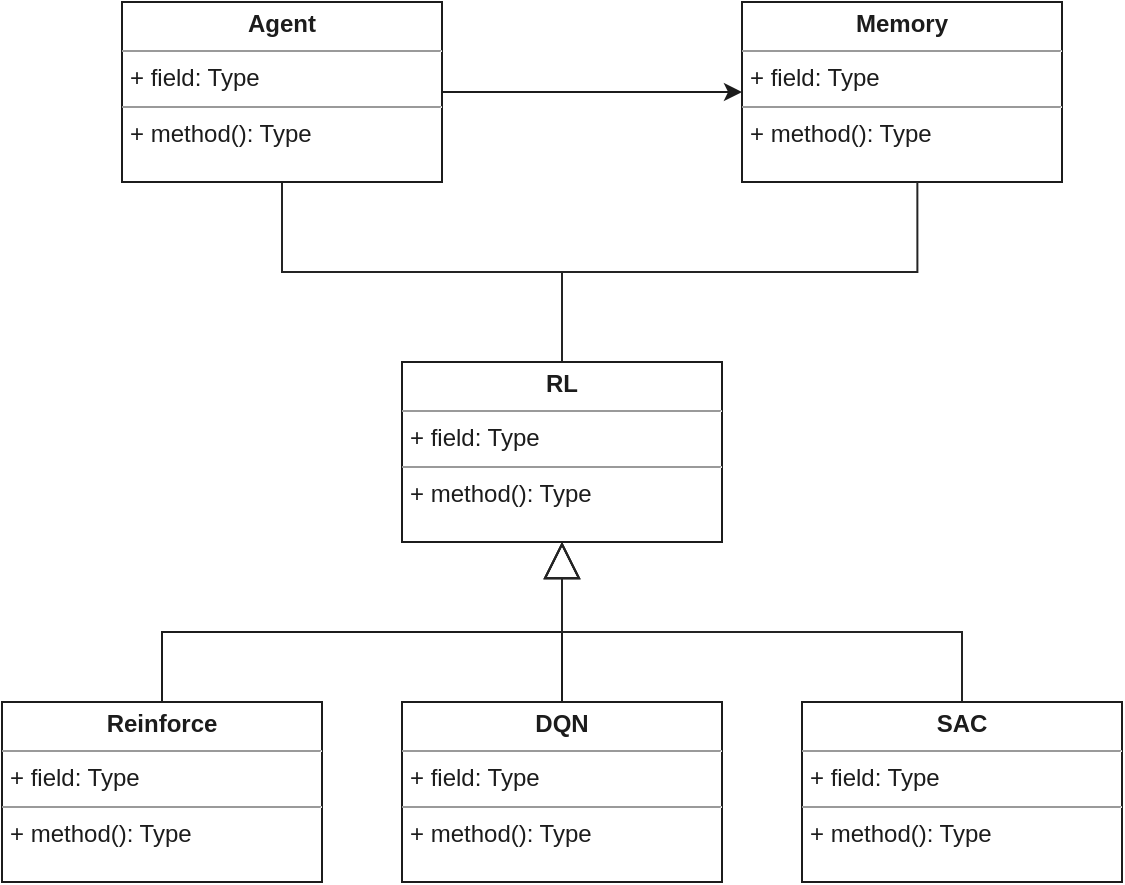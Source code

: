<mxfile version="20.8.16" type="device"><diagram name="Página-1" id="KmdCuT_yfPwDqEEGyjBb"><mxGraphModel dx="1687" dy="976" grid="1" gridSize="10" guides="0" tooltips="1" connect="1" arrows="1" fold="1" page="1" pageScale="1" pageWidth="1169" pageHeight="827" background="#FFFFFF" math="0" shadow="0"><root><mxCell id="0"/><mxCell id="1" parent="0"/><mxCell id="_D_xRIgBVThjxjAISZXY-21" style="edgeStyle=orthogonalEdgeStyle;rounded=0;orthogonalLoop=1;jettySize=auto;html=1;exitX=1;exitY=0.5;exitDx=0;exitDy=0;fontColor=#1C1C1C;strokeColor=#1C1C1C;" edge="1" parent="1" source="_D_xRIgBVThjxjAISZXY-18" target="_D_xRIgBVThjxjAISZXY-20"><mxGeometry relative="1" as="geometry"/></mxCell><mxCell id="_D_xRIgBVThjxjAISZXY-30" style="edgeStyle=orthogonalEdgeStyle;rounded=0;orthogonalLoop=1;jettySize=auto;html=1;exitX=0.5;exitY=1;exitDx=0;exitDy=0;strokeColor=#242424;fontColor=#1C1C1C;endArrow=none;endFill=0;startSize=16;endSize=16;" edge="1" parent="1" source="_D_xRIgBVThjxjAISZXY-18" target="_D_xRIgBVThjxjAISZXY-22"><mxGeometry relative="1" as="geometry"><mxPoint x="260" y="470" as="targetPoint"/></mxGeometry></mxCell><mxCell id="_D_xRIgBVThjxjAISZXY-18" value="&lt;p style=&quot;margin:0px;margin-top:4px;text-align:center;&quot;&gt;&lt;b&gt;Agent&lt;/b&gt;&lt;/p&gt;&lt;hr size=&quot;1&quot;&gt;&lt;p style=&quot;margin:0px;margin-left:4px;&quot;&gt;+ field: Type&lt;/p&gt;&lt;hr size=&quot;1&quot;&gt;&lt;p style=&quot;margin:0px;margin-left:4px;&quot;&gt;+ method(): Type&lt;/p&gt;" style="verticalAlign=top;align=left;overflow=fill;fontSize=12;fontFamily=Helvetica;html=1;fillStyle=solid;strokeColor=#1C1C1C;fontColor=#1C1C1C;fillColor=#FFFFFF;" vertex="1" parent="1"><mxGeometry x="160" y="300" width="160" height="90" as="geometry"/></mxCell><mxCell id="_D_xRIgBVThjxjAISZXY-20" value="&lt;p style=&quot;margin:0px;margin-top:4px;text-align:center;&quot;&gt;&lt;b&gt;Memory&lt;/b&gt;&lt;/p&gt;&lt;hr size=&quot;1&quot;&gt;&lt;p style=&quot;margin:0px;margin-left:4px;&quot;&gt;+ field: Type&lt;/p&gt;&lt;hr size=&quot;1&quot;&gt;&lt;p style=&quot;margin:0px;margin-left:4px;&quot;&gt;+ method(): Type&lt;/p&gt;" style="verticalAlign=top;align=left;overflow=fill;fontSize=12;fontFamily=Helvetica;html=1;fillStyle=solid;strokeColor=#1C1C1C;fontColor=#1C1C1C;fillColor=#FFFFFF;" vertex="1" parent="1"><mxGeometry x="470" y="300" width="160" height="90" as="geometry"/></mxCell><mxCell id="_D_xRIgBVThjxjAISZXY-31" style="edgeStyle=orthogonalEdgeStyle;rounded=0;orthogonalLoop=1;jettySize=auto;html=1;exitX=0.5;exitY=0;exitDx=0;exitDy=0;entryX=0.548;entryY=0.999;entryDx=0;entryDy=0;entryPerimeter=0;strokeColor=#242424;fontColor=#1C1C1C;endArrow=none;endFill=0;startSize=16;endSize=16;" edge="1" parent="1" source="_D_xRIgBVThjxjAISZXY-22" target="_D_xRIgBVThjxjAISZXY-20"><mxGeometry relative="1" as="geometry"/></mxCell><mxCell id="_D_xRIgBVThjxjAISZXY-22" value="&lt;p style=&quot;margin:0px;margin-top:4px;text-align:center;&quot;&gt;&lt;b&gt;RL&lt;/b&gt;&lt;/p&gt;&lt;hr size=&quot;1&quot;&gt;&lt;p style=&quot;margin:0px;margin-left:4px;&quot;&gt;+ field: Type&lt;/p&gt;&lt;hr size=&quot;1&quot;&gt;&lt;p style=&quot;margin:0px;margin-left:4px;&quot;&gt;+ method(): Type&lt;/p&gt;" style="verticalAlign=top;align=left;overflow=fill;fontSize=12;fontFamily=Helvetica;html=1;fillStyle=solid;strokeColor=#1C1C1C;fontColor=#1C1C1C;fillColor=#FFFFFF;" vertex="1" parent="1"><mxGeometry x="300" y="480" width="160" height="90" as="geometry"/></mxCell><mxCell id="_D_xRIgBVThjxjAISZXY-26" style="edgeStyle=orthogonalEdgeStyle;rounded=0;orthogonalLoop=1;jettySize=auto;html=1;exitX=0.5;exitY=0;exitDx=0;exitDy=0;strokeColor=#1C1C1C;fontColor=#1C1C1C;endSize=16;endArrow=block;endFill=0;" edge="1" parent="1" source="_D_xRIgBVThjxjAISZXY-23" target="_D_xRIgBVThjxjAISZXY-22"><mxGeometry relative="1" as="geometry"/></mxCell><mxCell id="_D_xRIgBVThjxjAISZXY-23" value="&lt;p style=&quot;margin:0px;margin-top:4px;text-align:center;&quot;&gt;&lt;b&gt;Reinforce&lt;/b&gt;&lt;/p&gt;&lt;hr size=&quot;1&quot;&gt;&lt;p style=&quot;margin:0px;margin-left:4px;&quot;&gt;+ field: Type&lt;/p&gt;&lt;hr size=&quot;1&quot;&gt;&lt;p style=&quot;margin:0px;margin-left:4px;&quot;&gt;+ method(): Type&lt;/p&gt;" style="verticalAlign=top;align=left;overflow=fill;fontSize=12;fontFamily=Helvetica;html=1;fillStyle=solid;strokeColor=#1C1C1C;fontColor=#1C1C1C;fillColor=#FFFFFF;" vertex="1" parent="1"><mxGeometry x="100" y="650" width="160" height="90" as="geometry"/></mxCell><mxCell id="_D_xRIgBVThjxjAISZXY-28" style="edgeStyle=orthogonalEdgeStyle;rounded=0;orthogonalLoop=1;jettySize=auto;html=1;exitX=0.5;exitY=0;exitDx=0;exitDy=0;strokeColor=#1C1C1C;fontColor=#1C1C1C;endSize=16;endArrow=block;endFill=0;" edge="1" parent="1" source="_D_xRIgBVThjxjAISZXY-24" target="_D_xRIgBVThjxjAISZXY-22"><mxGeometry relative="1" as="geometry"/></mxCell><mxCell id="_D_xRIgBVThjxjAISZXY-24" value="&lt;p style=&quot;margin:0px;margin-top:4px;text-align:center;&quot;&gt;&lt;b&gt;DQN&lt;/b&gt;&lt;/p&gt;&lt;hr size=&quot;1&quot;&gt;&lt;p style=&quot;margin:0px;margin-left:4px;&quot;&gt;+ field: Type&lt;/p&gt;&lt;hr size=&quot;1&quot;&gt;&lt;p style=&quot;margin:0px;margin-left:4px;&quot;&gt;+ method(): Type&lt;/p&gt;" style="verticalAlign=top;align=left;overflow=fill;fontSize=12;fontFamily=Helvetica;html=1;fillStyle=solid;strokeColor=#1C1C1C;fontColor=#1C1C1C;fillColor=#FFFFFF;" vertex="1" parent="1"><mxGeometry x="300" y="650" width="160" height="90" as="geometry"/></mxCell><mxCell id="_D_xRIgBVThjxjAISZXY-29" style="edgeStyle=orthogonalEdgeStyle;rounded=0;orthogonalLoop=1;jettySize=auto;html=1;exitX=0.5;exitY=0;exitDx=0;exitDy=0;fontColor=#1C1C1C;endArrow=block;endFill=0;startSize=16;endSize=16;strokeColor=#242424;" edge="1" parent="1" source="_D_xRIgBVThjxjAISZXY-25" target="_D_xRIgBVThjxjAISZXY-22"><mxGeometry relative="1" as="geometry"/></mxCell><mxCell id="_D_xRIgBVThjxjAISZXY-25" value="&lt;p style=&quot;margin:0px;margin-top:4px;text-align:center;&quot;&gt;&lt;b&gt;SAC&lt;/b&gt;&lt;/p&gt;&lt;hr size=&quot;1&quot;&gt;&lt;p style=&quot;margin:0px;margin-left:4px;&quot;&gt;+ field: Type&lt;/p&gt;&lt;hr size=&quot;1&quot;&gt;&lt;p style=&quot;margin:0px;margin-left:4px;&quot;&gt;+ method(): Type&lt;/p&gt;" style="verticalAlign=top;align=left;overflow=fill;fontSize=12;fontFamily=Helvetica;html=1;fillStyle=solid;strokeColor=#1C1C1C;fontColor=#1C1C1C;fillColor=#FFFFFF;" vertex="1" parent="1"><mxGeometry x="500" y="650" width="160" height="90" as="geometry"/></mxCell></root></mxGraphModel></diagram></mxfile>